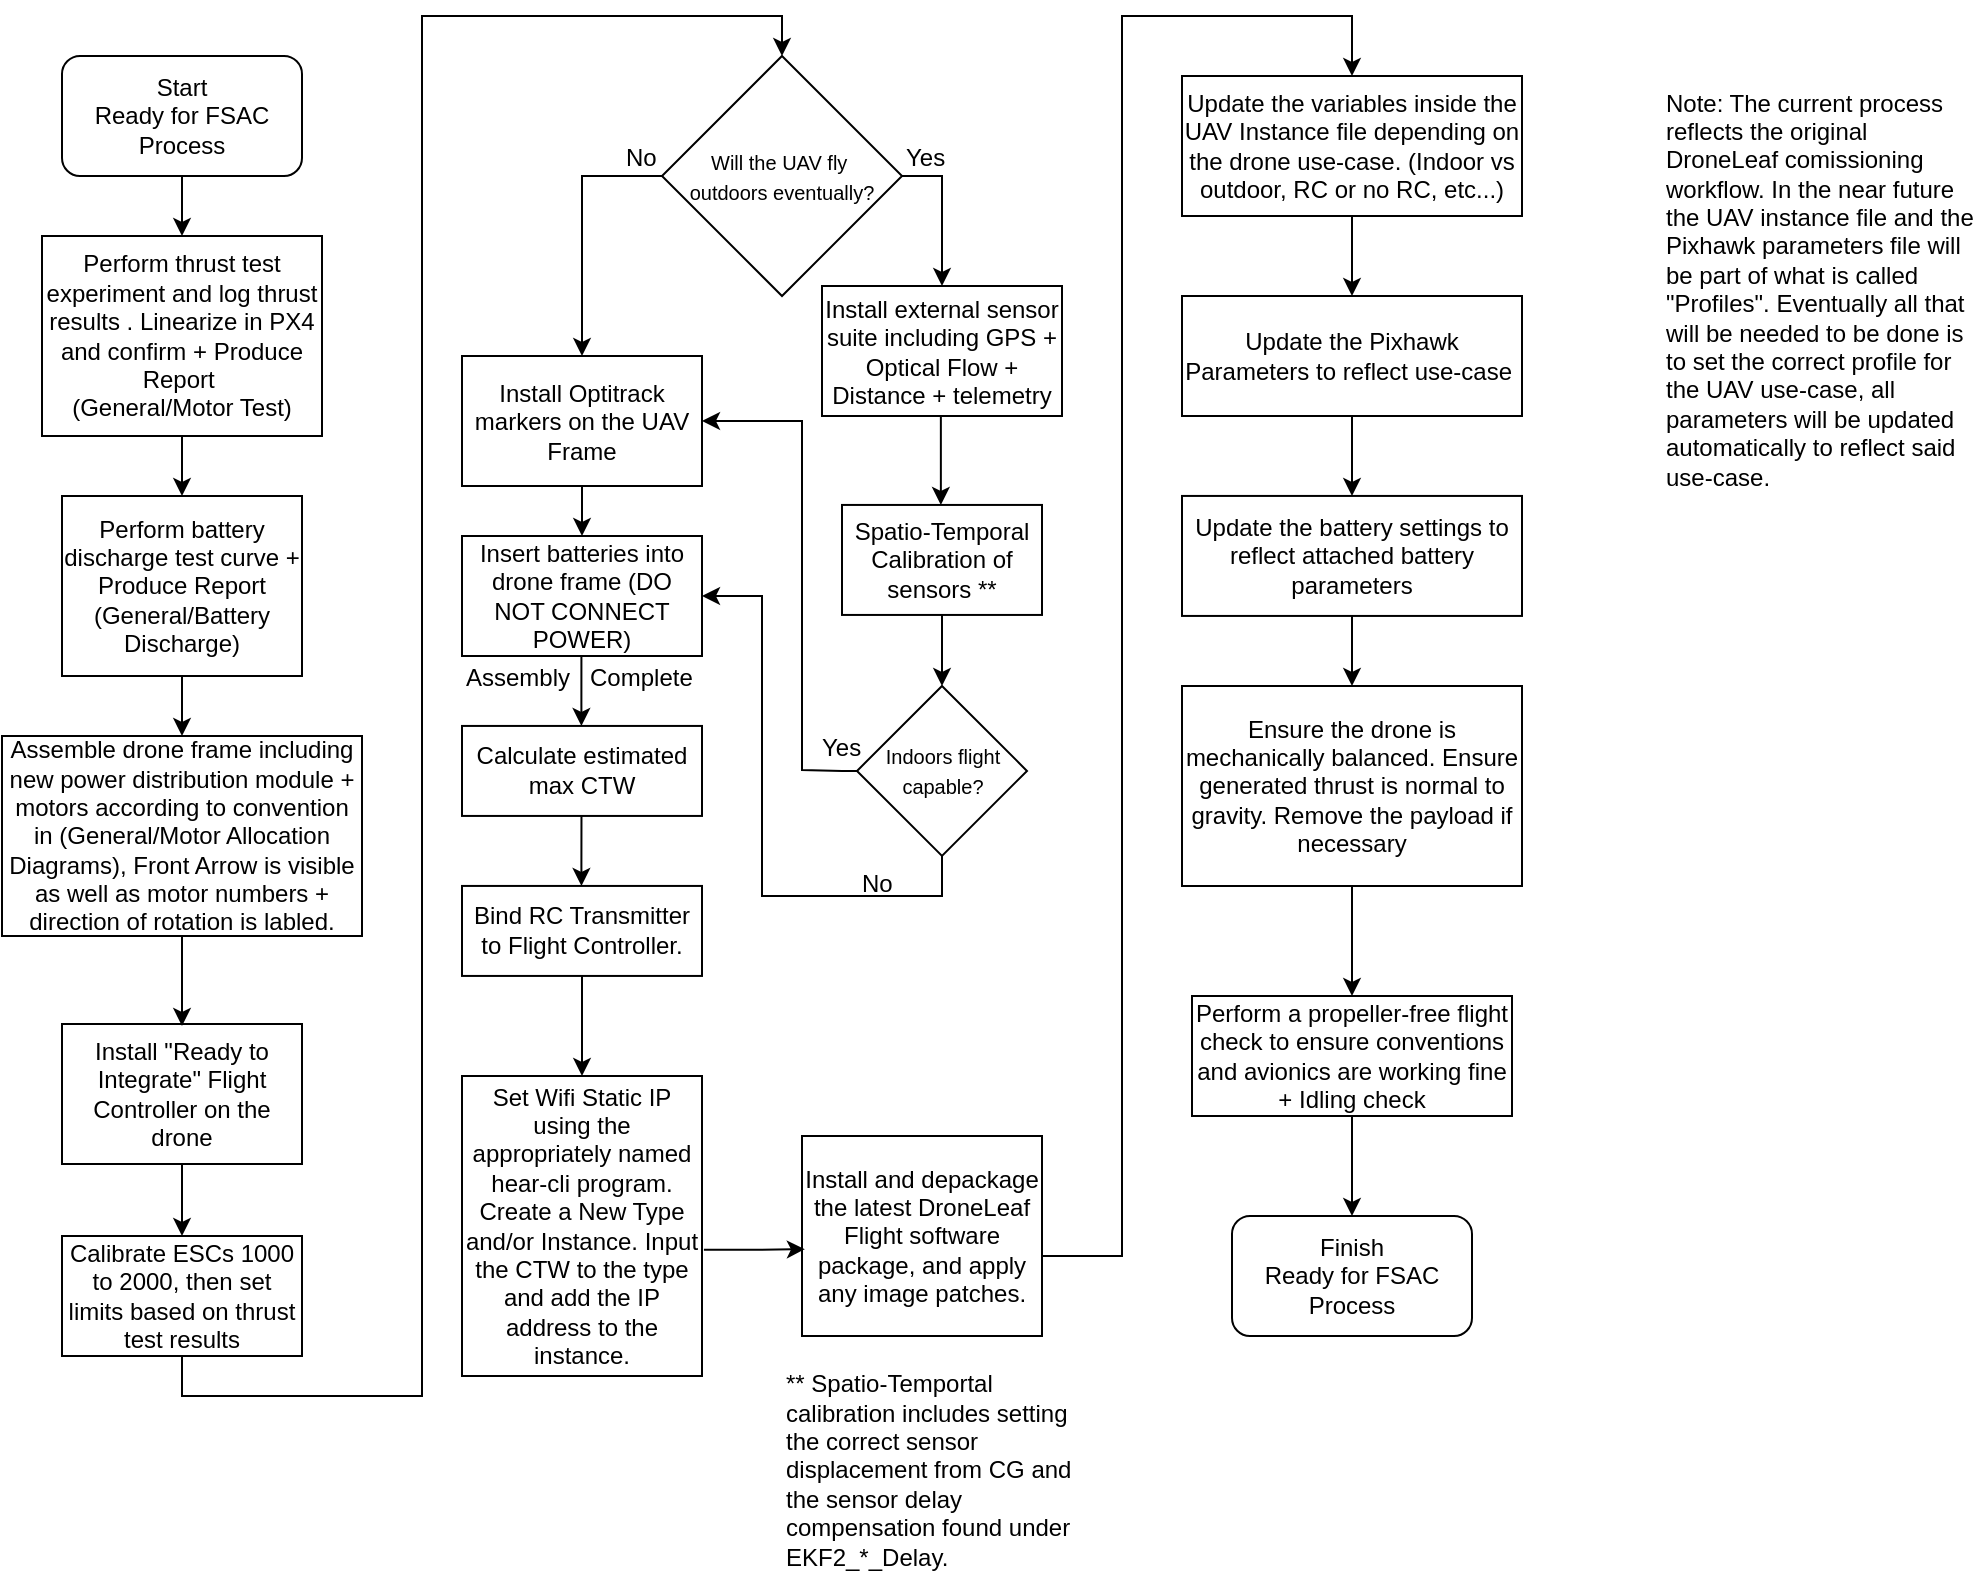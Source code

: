 <mxfile version="26.0.4">
  <diagram name="Page-1" id="AXCxmvyL3wquDKCp_qeb">
    <mxGraphModel dx="1105" dy="581" grid="1" gridSize="10" guides="1" tooltips="1" connect="1" arrows="1" fold="1" page="1" pageScale="1" pageWidth="1100" pageHeight="850" math="0" shadow="0">
      <root>
        <mxCell id="0" />
        <mxCell id="1" parent="0" />
        <mxCell id="s676H4-dqHFNzXqADuOr-1" value="Start&lt;br&gt;Ready for FSAC Process" style="rounded=1;whiteSpace=wrap;html=1;" parent="1" vertex="1">
          <mxGeometry x="40" y="30" width="120" height="60" as="geometry" />
        </mxCell>
        <mxCell id="s676H4-dqHFNzXqADuOr-2" value="" style="endArrow=classic;html=1;rounded=0;exitX=0.5;exitY=1;exitDx=0;exitDy=0;entryX=0.5;entryY=0;entryDx=0;entryDy=0;" parent="1" source="s676H4-dqHFNzXqADuOr-1" target="s676H4-dqHFNzXqADuOr-3" edge="1">
          <mxGeometry width="50" height="50" relative="1" as="geometry">
            <mxPoint x="420" y="310" as="sourcePoint" />
            <mxPoint x="100" y="180" as="targetPoint" />
          </mxGeometry>
        </mxCell>
        <mxCell id="s676H4-dqHFNzXqADuOr-3" value="Perform thrust test experiment and log thrust results . Linearize in PX4 and confirm + Produce Report&amp;nbsp;&lt;div&gt;(General/Motor Test)&lt;/div&gt;" style="rounded=0;whiteSpace=wrap;html=1;" parent="1" vertex="1">
          <mxGeometry x="30" y="120" width="140" height="100" as="geometry" />
        </mxCell>
        <mxCell id="s676H4-dqHFNzXqADuOr-4" value="Perform battery discharge test curve + Produce Report (General/Battery Discharge)" style="rounded=0;whiteSpace=wrap;html=1;" parent="1" vertex="1">
          <mxGeometry x="40" y="250" width="120" height="90" as="geometry" />
        </mxCell>
        <mxCell id="s676H4-dqHFNzXqADuOr-5" value="" style="endArrow=classic;html=1;rounded=0;exitX=0.5;exitY=1;exitDx=0;exitDy=0;entryX=0.5;entryY=0;entryDx=0;entryDy=0;" parent="1" source="s676H4-dqHFNzXqADuOr-3" target="s676H4-dqHFNzXqADuOr-4" edge="1">
          <mxGeometry width="50" height="50" relative="1" as="geometry">
            <mxPoint x="220" y="250" as="sourcePoint" />
            <mxPoint x="220" y="330" as="targetPoint" />
          </mxGeometry>
        </mxCell>
        <mxCell id="s676H4-dqHFNzXqADuOr-6" value="Install &quot;Ready to Integrate&quot; Flight Controller on the drone" style="rounded=0;whiteSpace=wrap;html=1;" parent="1" vertex="1">
          <mxGeometry x="40" y="514" width="120" height="70" as="geometry" />
        </mxCell>
        <mxCell id="s676H4-dqHFNzXqADuOr-7" value="" style="endArrow=classic;html=1;rounded=0;exitX=0.5;exitY=1;exitDx=0;exitDy=0;" parent="1" source="s676H4-dqHFNzXqADuOr-4" edge="1">
          <mxGeometry width="50" height="50" relative="1" as="geometry">
            <mxPoint x="280" y="380" as="sourcePoint" />
            <mxPoint x="100" y="370" as="targetPoint" />
          </mxGeometry>
        </mxCell>
        <mxCell id="s676H4-dqHFNzXqADuOr-16" value="" style="edgeStyle=orthogonalEdgeStyle;rounded=0;orthogonalLoop=1;jettySize=auto;html=1;exitX=0.5;exitY=1;exitDx=0;exitDy=0;" parent="1" source="s676H4-dqHFNzXqADuOr-9" target="s676H4-dqHFNzXqADuOr-15" edge="1">
          <mxGeometry relative="1" as="geometry">
            <mxPoint x="470" y="559.97" as="sourcePoint" />
          </mxGeometry>
        </mxCell>
        <mxCell id="s676H4-dqHFNzXqADuOr-9" value="Bind RC Transmitter to Flight Controller." style="rounded=0;whiteSpace=wrap;html=1;" parent="1" vertex="1">
          <mxGeometry x="240" y="444.97" width="120" height="45" as="geometry" />
        </mxCell>
        <mxCell id="s676H4-dqHFNzXqADuOr-15" value="Set Wifi Static IP using the appropriately named hear-cli program. Create a New Type and/or Instance. Input the CTW to the type and add the IP address to the instance." style="rounded=0;whiteSpace=wrap;html=1;" parent="1" vertex="1">
          <mxGeometry x="240" y="540" width="120" height="150" as="geometry" />
        </mxCell>
        <mxCell id="s676H4-dqHFNzXqADuOr-23" value="" style="edgeStyle=orthogonalEdgeStyle;rounded=0;orthogonalLoop=1;jettySize=auto;html=1;entryX=0.5;entryY=0;entryDx=0;entryDy=0;" parent="1" source="s676H4-dqHFNzXqADuOr-19" target="CFYVWYqj9RieKaHjNyov-4" edge="1">
          <mxGeometry relative="1" as="geometry">
            <mxPoint x="730" y="170" as="targetPoint" />
          </mxGeometry>
        </mxCell>
        <mxCell id="s676H4-dqHFNzXqADuOr-19" value="Update the variables inside the UAV Instance file depending on the drone use-case. (Indoor vs outdoor, RC or no RC, etc...)" style="rounded=0;whiteSpace=wrap;html=1;" parent="1" vertex="1">
          <mxGeometry x="600" y="40" width="170" height="70" as="geometry" />
        </mxCell>
        <mxCell id="s676H4-dqHFNzXqADuOr-25" style="edgeStyle=orthogonalEdgeStyle;rounded=0;orthogonalLoop=1;jettySize=auto;html=1;exitX=0.5;exitY=1;exitDx=0;exitDy=0;entryX=0.5;entryY=0;entryDx=0;entryDy=0;" parent="1" source="s676H4-dqHFNzXqADuOr-22" target="CFYVWYqj9RieKaHjNyov-1" edge="1">
          <mxGeometry relative="1" as="geometry">
            <mxPoint x="685" y="482.47" as="targetPoint" />
          </mxGeometry>
        </mxCell>
        <mxCell id="s676H4-dqHFNzXqADuOr-22" value="Ensure the drone is mechanically balanced. Ensure generated thrust is normal to gravity. Remove the payload if necessary" style="rounded=0;whiteSpace=wrap;html=1;" parent="1" vertex="1">
          <mxGeometry x="600" y="345" width="170" height="100" as="geometry" />
        </mxCell>
        <mxCell id="s676H4-dqHFNzXqADuOr-24" value="Finish&lt;br&gt;Ready for FSAC Process" style="rounded=1;whiteSpace=wrap;html=1;" parent="1" vertex="1">
          <mxGeometry x="625" y="610" width="120" height="60" as="geometry" />
        </mxCell>
        <mxCell id="CFYVWYqj9RieKaHjNyov-1" value="Perform a propeller-free flight check to ensure conventions and avionics are working fine + Idling check" style="rounded=0;whiteSpace=wrap;html=1;" parent="1" vertex="1">
          <mxGeometry x="605" y="500" width="160" height="60" as="geometry" />
        </mxCell>
        <mxCell id="CFYVWYqj9RieKaHjNyov-4" value="Update the Pixhawk Parameters to reflect use-case&amp;nbsp;" style="rounded=0;whiteSpace=wrap;html=1;" parent="1" vertex="1">
          <mxGeometry x="600" y="150" width="170" height="60" as="geometry" />
        </mxCell>
        <mxCell id="CFYVWYqj9RieKaHjNyov-5" value="" style="edgeStyle=orthogonalEdgeStyle;rounded=0;orthogonalLoop=1;jettySize=auto;html=1;exitX=0.5;exitY=1;exitDx=0;exitDy=0;entryX=0.5;entryY=0;entryDx=0;entryDy=0;" parent="1" source="CFYVWYqj9RieKaHjNyov-4" target="FivQwbhl4dxiQbtHl8lg-17" edge="1">
          <mxGeometry relative="1" as="geometry">
            <mxPoint x="810" y="240" as="sourcePoint" />
            <mxPoint x="685" y="270" as="targetPoint" />
          </mxGeometry>
        </mxCell>
        <mxCell id="VMd4nYffwwPUHy0PLqey-2" value="Assemble drone frame including new power distribution module + motors according to convention in (General/Motor Allocation Diagrams), Front Arrow is visible as well as motor numbers + direction of rotation is labled." style="rounded=0;whiteSpace=wrap;html=1;" parent="1" vertex="1">
          <mxGeometry x="10" y="370" width="180" height="100" as="geometry" />
        </mxCell>
        <mxCell id="VMd4nYffwwPUHy0PLqey-3" value="" style="endArrow=classic;html=1;rounded=0;exitX=0.5;exitY=1;exitDx=0;exitDy=0;" parent="1" source="VMd4nYffwwPUHy0PLqey-2" edge="1">
          <mxGeometry width="50" height="50" relative="1" as="geometry">
            <mxPoint x="170" y="490" as="sourcePoint" />
            <mxPoint x="100" y="515" as="targetPoint" />
          </mxGeometry>
        </mxCell>
        <mxCell id="VMd4nYffwwPUHy0PLqey-4" value="Install external sensor suite including GPS + Optical Flow + Distance + telemetry" style="rounded=0;whiteSpace=wrap;html=1;" parent="1" vertex="1">
          <mxGeometry x="420" y="145" width="120" height="65" as="geometry" />
        </mxCell>
        <mxCell id="VMd4nYffwwPUHy0PLqey-5" value="" style="edgeStyle=orthogonalEdgeStyle;rounded=0;orthogonalLoop=1;jettySize=auto;html=1;exitX=0.5;exitY=1;exitDx=0;exitDy=0;entryX=0.5;entryY=0;entryDx=0;entryDy=0;" parent="1" source="FivQwbhl4dxiQbtHl8lg-5" target="VMd4nYffwwPUHy0PLqey-7" edge="1">
          <mxGeometry relative="1" as="geometry">
            <mxPoint x="310" y="260" as="sourcePoint" />
            <mxPoint x="320" y="289.97" as="targetPoint" />
            <Array as="points" />
          </mxGeometry>
        </mxCell>
        <mxCell id="VMd4nYffwwPUHy0PLqey-6" value="Calculate estimated max CTW" style="rounded=0;whiteSpace=wrap;html=1;" parent="1" vertex="1">
          <mxGeometry x="240" y="364.97" width="120" height="45" as="geometry" />
        </mxCell>
        <mxCell id="VMd4nYffwwPUHy0PLqey-7" value="Insert batteries into drone frame (DO NOT CONNECT POWER)" style="rounded=0;whiteSpace=wrap;html=1;" parent="1" vertex="1">
          <mxGeometry x="240" y="270" width="120" height="60" as="geometry" />
        </mxCell>
        <mxCell id="VMd4nYffwwPUHy0PLqey-8" value="" style="edgeStyle=orthogonalEdgeStyle;rounded=0;orthogonalLoop=1;jettySize=auto;html=1;exitX=0.5;exitY=1;exitDx=0;exitDy=0;" parent="1" edge="1">
          <mxGeometry relative="1" as="geometry">
            <mxPoint x="299.71" y="329.97" as="sourcePoint" />
            <mxPoint x="299.71" y="364.97" as="targetPoint" />
            <Array as="points">
              <mxPoint x="299.71" y="354.97" />
            </Array>
          </mxGeometry>
        </mxCell>
        <mxCell id="VMd4nYffwwPUHy0PLqey-10" value="" style="edgeStyle=orthogonalEdgeStyle;rounded=0;orthogonalLoop=1;jettySize=auto;html=1;exitX=0.5;exitY=1;exitDx=0;exitDy=0;" parent="1" edge="1">
          <mxGeometry relative="1" as="geometry">
            <mxPoint x="299.74" y="409.97" as="sourcePoint" />
            <mxPoint x="299.74" y="444.97" as="targetPoint" />
            <Array as="points">
              <mxPoint x="299.74" y="434.97" />
            </Array>
          </mxGeometry>
        </mxCell>
        <mxCell id="FivQwbhl4dxiQbtHl8lg-3" value="Assembly&amp;nbsp; &amp;nbsp;Complete" style="text;html=1;align=left;verticalAlign=bottom;whiteSpace=wrap;rounded=0;" parent="1" vertex="1">
          <mxGeometry x="240" y="320" width="140" height="30" as="geometry" />
        </mxCell>
        <mxCell id="FivQwbhl4dxiQbtHl8lg-5" value="Install Optitrack markers on the UAV Frame" style="rounded=0;whiteSpace=wrap;html=1;" parent="1" vertex="1">
          <mxGeometry x="240" y="180" width="120" height="65" as="geometry" />
        </mxCell>
        <mxCell id="FivQwbhl4dxiQbtHl8lg-7" value="" style="edgeStyle=orthogonalEdgeStyle;rounded=0;orthogonalLoop=1;jettySize=auto;html=1;exitX=0;exitY=0.5;exitDx=0;exitDy=0;entryX=0.5;entryY=0;entryDx=0;entryDy=0;" parent="1" source="FivQwbhl4dxiQbtHl8lg-11" target="FivQwbhl4dxiQbtHl8lg-5" edge="1">
          <mxGeometry relative="1" as="geometry">
            <mxPoint x="560" y="60" as="sourcePoint" />
            <mxPoint x="610" y="100" as="targetPoint" />
            <Array as="points">
              <mxPoint x="300" y="90" />
            </Array>
          </mxGeometry>
        </mxCell>
        <mxCell id="FivQwbhl4dxiQbtHl8lg-9" value="Note: The current process reflects the original DroneLeaf comissioning workflow. In the near future the UAV instance file and the Pixhawk parameters file will be part of what is called &quot;Profiles&quot;. Eventually all that will be needed to be done is to set the correct profile for the UAV use-case, all parameters will be updated automatically to reflect said use-case.&amp;nbsp;" style="text;html=1;align=left;verticalAlign=bottom;whiteSpace=wrap;rounded=0;" parent="1" vertex="1">
          <mxGeometry x="840" y="40" width="160" height="210" as="geometry" />
        </mxCell>
        <mxCell id="FivQwbhl4dxiQbtHl8lg-11" value="&lt;font style=&quot;font-size: 10px;&quot;&gt;Will the UAV fly&amp;nbsp;&lt;/font&gt;&lt;div&gt;&lt;font style=&quot;font-size: 10px;&quot;&gt;outdoors eventually?&lt;/font&gt;&lt;/div&gt;" style="rhombus;whiteSpace=wrap;html=1;" parent="1" vertex="1">
          <mxGeometry x="340" y="30" width="120" height="120" as="geometry" />
        </mxCell>
        <mxCell id="FivQwbhl4dxiQbtHl8lg-12" value="" style="edgeStyle=orthogonalEdgeStyle;rounded=0;orthogonalLoop=1;jettySize=auto;html=1;exitX=1;exitY=0.5;exitDx=0;exitDy=0;entryX=0.5;entryY=0;entryDx=0;entryDy=0;" parent="1" source="FivQwbhl4dxiQbtHl8lg-11" target="VMd4nYffwwPUHy0PLqey-4" edge="1">
          <mxGeometry relative="1" as="geometry">
            <mxPoint x="510" y="80" as="sourcePoint" />
            <mxPoint x="500" y="160" as="targetPoint" />
            <Array as="points">
              <mxPoint x="480" y="90" />
            </Array>
          </mxGeometry>
        </mxCell>
        <mxCell id="FivQwbhl4dxiQbtHl8lg-14" value="Yes" style="text;html=1;align=left;verticalAlign=bottom;whiteSpace=wrap;rounded=0;" parent="1" vertex="1">
          <mxGeometry x="460" y="60" width="20" height="30" as="geometry" />
        </mxCell>
        <mxCell id="FivQwbhl4dxiQbtHl8lg-16" value="No" style="text;html=1;align=left;verticalAlign=bottom;whiteSpace=wrap;rounded=0;" parent="1" vertex="1">
          <mxGeometry x="320" y="60" width="20" height="30" as="geometry" />
        </mxCell>
        <mxCell id="FivQwbhl4dxiQbtHl8lg-17" value="Update the battery settings to reflect attached battery parameters" style="rounded=0;whiteSpace=wrap;html=1;" parent="1" vertex="1">
          <mxGeometry x="600" y="249.97" width="170" height="60" as="geometry" />
        </mxCell>
        <mxCell id="FivQwbhl4dxiQbtHl8lg-19" style="edgeStyle=orthogonalEdgeStyle;rounded=0;orthogonalLoop=1;jettySize=auto;html=1;exitX=0.5;exitY=1;exitDx=0;exitDy=0;entryX=0.5;entryY=0;entryDx=0;entryDy=0;" parent="1" source="FivQwbhl4dxiQbtHl8lg-17" target="s676H4-dqHFNzXqADuOr-22" edge="1">
          <mxGeometry relative="1" as="geometry">
            <mxPoint x="660" y="319.97" as="sourcePoint" />
            <mxPoint x="660" y="359.97" as="targetPoint" />
          </mxGeometry>
        </mxCell>
        <mxCell id="FivQwbhl4dxiQbtHl8lg-20" style="edgeStyle=orthogonalEdgeStyle;rounded=0;orthogonalLoop=1;jettySize=auto;html=1;entryX=0.5;entryY=0;entryDx=0;entryDy=0;exitX=0.994;exitY=0.6;exitDx=0;exitDy=0;exitPerimeter=0;" parent="1" source="EcLBbHaZ_qRPjrliSMu8-11" target="s676H4-dqHFNzXqADuOr-19" edge="1">
          <mxGeometry relative="1" as="geometry">
            <mxPoint x="730" y="20" as="targetPoint" />
            <mxPoint x="580" y="650" as="sourcePoint" />
            <Array as="points">
              <mxPoint x="570" y="630" />
              <mxPoint x="570" y="10" />
              <mxPoint x="685" y="10" />
            </Array>
          </mxGeometry>
        </mxCell>
        <mxCell id="sTDrXcS_ZmuY8UdYM7qZ-1" value="&lt;span style=&quot;font-size: 10px;&quot;&gt;Indoors flight&lt;/span&gt;&lt;div&gt;&lt;span style=&quot;font-size: 10px;&quot;&gt;capable?&lt;/span&gt;&lt;/div&gt;" style="rhombus;whiteSpace=wrap;html=1;" parent="1" vertex="1">
          <mxGeometry x="437.5" y="344.97" width="85" height="85" as="geometry" />
        </mxCell>
        <mxCell id="sTDrXcS_ZmuY8UdYM7qZ-6" value="Yes" style="text;html=1;align=left;verticalAlign=bottom;whiteSpace=wrap;rounded=0;" parent="1" vertex="1">
          <mxGeometry x="417.5" y="354.97" width="20" height="30" as="geometry" />
        </mxCell>
        <mxCell id="sTDrXcS_ZmuY8UdYM7qZ-7" value="No" style="text;html=1;align=left;verticalAlign=bottom;whiteSpace=wrap;rounded=0;" parent="1" vertex="1">
          <mxGeometry x="437.5" y="423" width="20" height="30" as="geometry" />
        </mxCell>
        <mxCell id="EcLBbHaZ_qRPjrliSMu8-1" value="Spatio-Temporal Calibration of sensors **" style="rounded=0;whiteSpace=wrap;html=1;" parent="1" vertex="1">
          <mxGeometry x="430" y="254.47" width="100" height="55" as="geometry" />
        </mxCell>
        <mxCell id="EcLBbHaZ_qRPjrliSMu8-2" value="" style="edgeStyle=orthogonalEdgeStyle;rounded=0;orthogonalLoop=1;jettySize=auto;html=1;exitX=0.5;exitY=1;exitDx=0;exitDy=0;" parent="1" edge="1">
          <mxGeometry relative="1" as="geometry">
            <mxPoint x="479.43" y="209.5" as="sourcePoint" />
            <mxPoint x="479.43" y="254.47" as="targetPoint" />
            <Array as="points" />
          </mxGeometry>
        </mxCell>
        <mxCell id="EcLBbHaZ_qRPjrliSMu8-3" value="" style="edgeStyle=orthogonalEdgeStyle;rounded=0;orthogonalLoop=1;jettySize=auto;html=1;exitX=0.5;exitY=1;exitDx=0;exitDy=0;entryX=0.5;entryY=0;entryDx=0;entryDy=0;" parent="1" source="EcLBbHaZ_qRPjrliSMu8-1" target="sTDrXcS_ZmuY8UdYM7qZ-1" edge="1">
          <mxGeometry relative="1" as="geometry">
            <mxPoint x="456.93" y="320" as="sourcePoint" />
            <mxPoint x="456.93" y="364.97" as="targetPoint" />
            <Array as="points" />
          </mxGeometry>
        </mxCell>
        <mxCell id="EcLBbHaZ_qRPjrliSMu8-5" value="" style="edgeStyle=orthogonalEdgeStyle;rounded=0;orthogonalLoop=1;jettySize=auto;html=1;exitX=0.5;exitY=1;exitDx=0;exitDy=0;entryX=1;entryY=0.5;entryDx=0;entryDy=0;" parent="1" source="sTDrXcS_ZmuY8UdYM7qZ-1" target="VMd4nYffwwPUHy0PLqey-7" edge="1">
          <mxGeometry relative="1" as="geometry">
            <mxPoint x="480" y="435" as="sourcePoint" />
            <mxPoint x="480" y="470" as="targetPoint" />
            <Array as="points">
              <mxPoint x="480" y="450" />
              <mxPoint x="390" y="450" />
              <mxPoint x="390" y="300" />
            </Array>
          </mxGeometry>
        </mxCell>
        <mxCell id="EcLBbHaZ_qRPjrliSMu8-6" value="" style="edgeStyle=orthogonalEdgeStyle;rounded=0;orthogonalLoop=1;jettySize=auto;html=1;exitX=0;exitY=0.5;exitDx=0;exitDy=0;entryX=1;entryY=0.5;entryDx=0;entryDy=0;" parent="1" source="sTDrXcS_ZmuY8UdYM7qZ-1" target="FivQwbhl4dxiQbtHl8lg-5" edge="1">
          <mxGeometry relative="1" as="geometry">
            <mxPoint x="490" y="440" as="sourcePoint" />
            <mxPoint x="390" y="330" as="targetPoint" />
            <Array as="points">
              <mxPoint x="430" y="387" />
              <mxPoint x="410" y="387" />
              <mxPoint x="410" y="213" />
            </Array>
          </mxGeometry>
        </mxCell>
        <mxCell id="EcLBbHaZ_qRPjrliSMu8-7" value="** Spatio-Temportal calibration includes setting the correct sensor displacement from CG and the sensor delay compensation found under EKF2_*_Delay.&amp;nbsp; &amp;nbsp;" style="text;html=1;align=left;verticalAlign=bottom;whiteSpace=wrap;rounded=0;" parent="1" vertex="1">
          <mxGeometry x="400" y="710" width="150" height="80" as="geometry" />
        </mxCell>
        <mxCell id="EcLBbHaZ_qRPjrliSMu8-8" value="Calibrate ESCs 1000 to 2000, then set limits based on thrust test results" style="rounded=0;whiteSpace=wrap;html=1;" parent="1" vertex="1">
          <mxGeometry x="40" y="620" width="120" height="60" as="geometry" />
        </mxCell>
        <mxCell id="EcLBbHaZ_qRPjrliSMu8-9" value="" style="endArrow=classic;html=1;rounded=0;exitX=0.5;exitY=1;exitDx=0;exitDy=0;entryX=0.5;entryY=0;entryDx=0;entryDy=0;" parent="1" source="s676H4-dqHFNzXqADuOr-6" target="EcLBbHaZ_qRPjrliSMu8-8" edge="1">
          <mxGeometry width="50" height="50" relative="1" as="geometry">
            <mxPoint x="180" y="600" as="sourcePoint" />
            <mxPoint x="180" y="645" as="targetPoint" />
          </mxGeometry>
        </mxCell>
        <mxCell id="EcLBbHaZ_qRPjrliSMu8-10" value="" style="edgeStyle=orthogonalEdgeStyle;rounded=0;orthogonalLoop=1;jettySize=auto;html=1;exitX=0.5;exitY=1;exitDx=0;exitDy=0;entryX=0.5;entryY=0;entryDx=0;entryDy=0;" parent="1" source="EcLBbHaZ_qRPjrliSMu8-8" target="FivQwbhl4dxiQbtHl8lg-11" edge="1">
          <mxGeometry relative="1" as="geometry">
            <mxPoint x="160" y="700" as="sourcePoint" />
            <mxPoint x="120" y="790" as="targetPoint" />
            <Array as="points">
              <mxPoint x="100" y="700" />
              <mxPoint x="220" y="700" />
              <mxPoint x="220" y="10" />
              <mxPoint x="400" y="10" />
            </Array>
          </mxGeometry>
        </mxCell>
        <mxCell id="EcLBbHaZ_qRPjrliSMu8-11" value="Install and depackage the latest DroneLeaf Flight software package, and apply any image patches." style="rounded=0;whiteSpace=wrap;html=1;" parent="1" vertex="1">
          <mxGeometry x="410" y="570" width="120" height="100" as="geometry" />
        </mxCell>
        <mxCell id="EcLBbHaZ_qRPjrliSMu8-12" value="" style="edgeStyle=orthogonalEdgeStyle;rounded=0;orthogonalLoop=1;jettySize=auto;html=1;exitX=1.008;exitY=0.579;exitDx=0;exitDy=0;exitPerimeter=0;entryX=0.012;entryY=0.566;entryDx=0;entryDy=0;entryPerimeter=0;" parent="1" source="s676H4-dqHFNzXqADuOr-15" target="EcLBbHaZ_qRPjrliSMu8-11" edge="1">
          <mxGeometry relative="1" as="geometry">
            <mxPoint x="437.5" y="482.47" as="sourcePoint" />
            <mxPoint x="437.5" y="532.47" as="targetPoint" />
          </mxGeometry>
        </mxCell>
        <mxCell id="6DTNm78P5YRl4IBq_Tkw-3" style="edgeStyle=orthogonalEdgeStyle;rounded=0;orthogonalLoop=1;jettySize=auto;html=1;exitX=0.5;exitY=1;exitDx=0;exitDy=0;entryX=0.5;entryY=0;entryDx=0;entryDy=0;" edge="1" parent="1" source="CFYVWYqj9RieKaHjNyov-1">
          <mxGeometry relative="1" as="geometry">
            <mxPoint x="685" y="610" as="targetPoint" />
            <mxPoint x="684.66" y="570" as="sourcePoint" />
          </mxGeometry>
        </mxCell>
      </root>
    </mxGraphModel>
  </diagram>
</mxfile>
